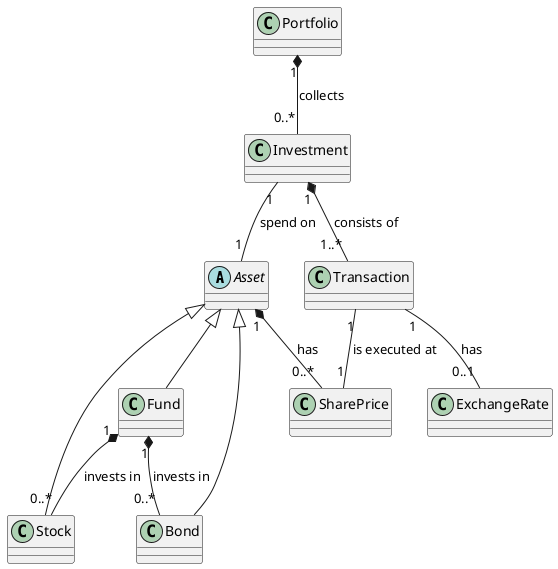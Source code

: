 @startuml

abstract class Asset

Portfolio "1" *-- "0..*" Investment : collects

Investment "1" *-- "1..*" Transaction : consists of
Investment "1" -- "1" Asset : spend on

Asset <|-- Stock
Asset <|-- Bond
Asset <|-- Fund

Transaction "1" -- "0..1" ExchangeRate : has
Transaction "1" -- "1" SharePrice : is executed at

Asset "1" *-- "0..*" SharePrice : has

Fund "1" *-- "0..*" Stock : invests in
Fund "1" *-- "0..*" Bond : invests in

@enduml
